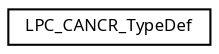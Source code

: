 digraph "Graphical Class Hierarchy"
{
  edge [fontname="Sans",fontsize="8",labelfontname="Sans",labelfontsize="8"];
  node [fontname="Sans",fontsize="8",shape=record];
  rankdir="LR";
  Node1 [label="LPC_CANCR_TypeDef",height=0.2,width=0.4,color="black", fillcolor="white", style="filled",URL="$struct_l_p_c___c_a_n_c_r___type_def.html",tooltip="Controller Area Network Central (CANCR) register structure definition. "];
}
